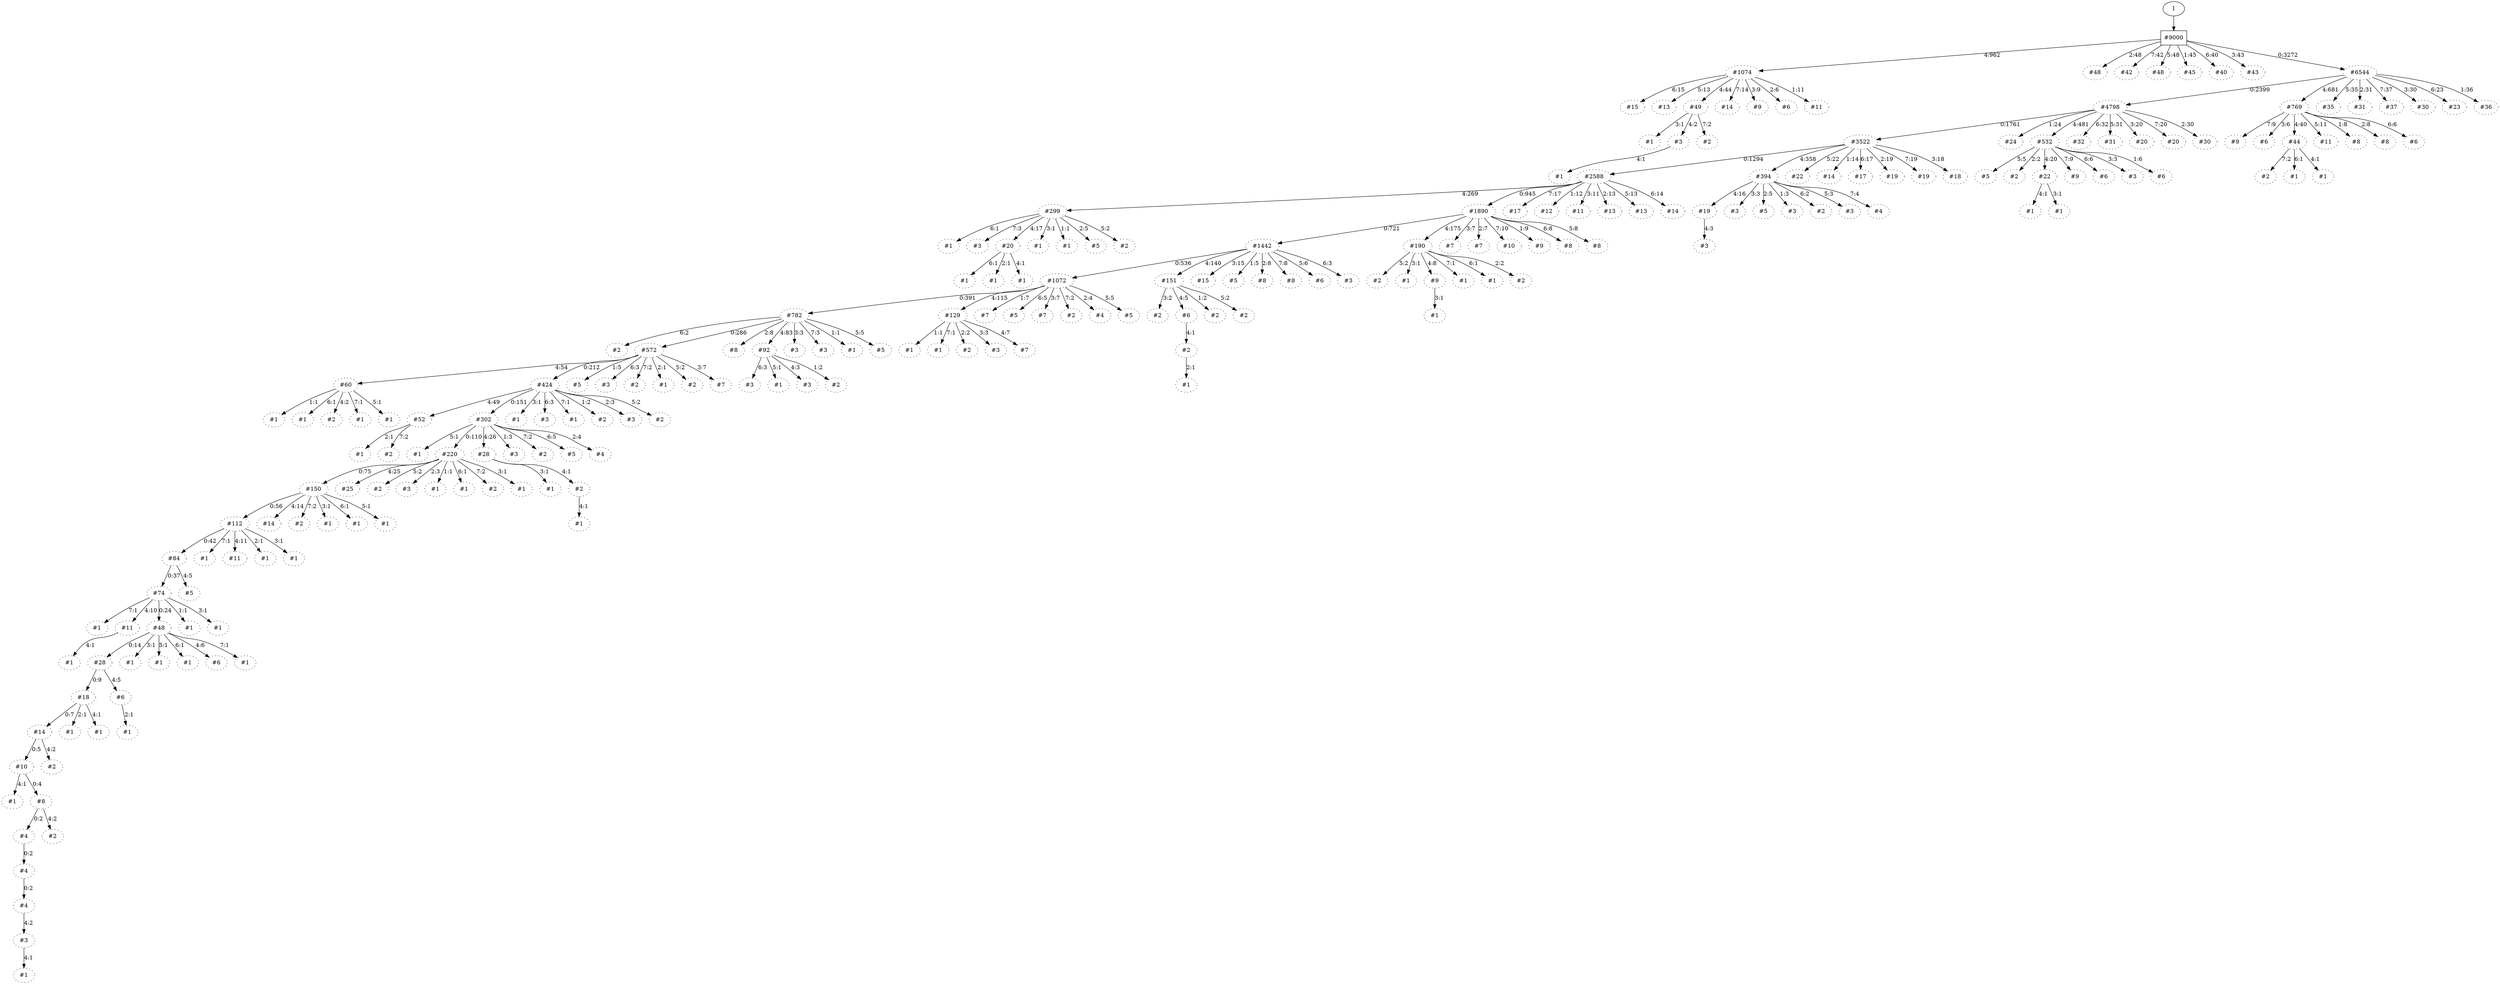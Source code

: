 // produced with flexfringe from git commitd1cf04ada0831d0605a3651971ef9a02091d8823
// dfasat/flexfringe -h=kldistance -d=kl_data -n=10 -x=0 -w=1 -a=1 -b=1 -f=1 -I=0 -t=1 -p=0.2 --output-dir=experiments/flexfringe_test/flexfringe_data/dfa /Users/nicholasrenninger/Google Drive/Grad School/specification learning/code/DPFA_DTS_product_experiment/dfasatInvestigations/experiments/flexfringe_test/flexfringe_data/flexfringe_test_train 
digraph DFA {
	0 [label="root" shape=box];
		I -> 0;
	0 [ label="#9000"  ];
		0 -> 6 [label="4:962"  ];
		0 -> 24 [label="2:48"  ];
		0 -> 53 [label="7:42"  ];
		0 -> 58 [label="5:48"  ];
		0 -> 105 [label="1:45"  ];
		0 -> 83 [label="6:40"  ];
		0 -> 92 [label="3:43"  ];
		0 -> 1 [label="0:3272"  ];
	1 [ label="#6544"  style=dotted ];
		1 -> 2 [label="0:2399"  ];
		1 -> 17 [label="4:681"  ];
		1 -> 38 [label="5:35"  ];
		1 -> 47 [label="2:31"  ];
		1 -> 101 [label="7:37"  ];
		1 -> 72 [label="3:30"  ];
		1 -> 82 [label="6:23"  ];
		1 -> 95 [label="1:36"  ];
	2 [ label="#4798"  style=dotted ];
		2 -> 3 [label="0:1761"  ];
		2 -> 7 [label="1:24"  ];
		2 -> 9 [label="4:481"  ];
		2 -> 27 [label="6:32"  ];
		2 -> 40 [label="5:31"  ];
		2 -> 41 [label="3:20"  ];
		2 -> 78 [label="7:20"  ];
		2 -> 96 [label="2:30"  ];
	3 [ label="#3522"  style=dotted ];
		3 -> 4 [label="0:1294"  ];
		3 -> 8 [label="4:358"  ];
		3 -> 36 [label="5:22"  ];
		3 -> 51 [label="1:14"  ];
		3 -> 77 [label="6:17"  ];
		3 -> 81 [label="2:19"  ];
		3 -> 110 [label="7:19"  ];
		3 -> 121 [label="3:18"  ];
	4 [ label="#2588"  style=dotted ];
		4 -> 5 [label="4:269"  ];
		4 -> 10 [label="0:945"  ];
		4 -> 39 [label="7:17"  ];
		4 -> 54 [label="1:12"  ];
		4 -> 102 [label="3:11"  ];
		4 -> 88 [label="2:13"  ];
		4 -> 152 [label="5:13"  ];
		4 -> 134 [label="6:14"  ];
	10 [ label="#1890"  style=dotted ];
		10 -> 11 [label="0:721"  ];
		10 -> 19 [label="4:175"  ];
		10 -> 103 [label="3:7"  ];
		10 -> 73 [label="2:7"  ];
		10 -> 89 [label="7:10"  ];
		10 -> 111 [label="1:9"  ];
		10 -> 124 [label="6:8"  ];
		10 -> 149 [label="5:8"  ];
	11 [ label="#1442"  style=dotted ];
		11 -> 12 [label="0:536"  ];
		11 -> 21 [label="4:140"  ];
		11 -> 52 [label="3:15"  ];
		11 -> 71 [label="1:5"  ];
		11 -> 79 [label="2:8"  ];
		11 -> 172 [label="7:8"  ];
		11 -> 114 [label="5:6"  ];
		11 -> 128 [label="6:3"  ];
	12 [ label="#1072"  style=dotted ];
		12 -> 13 [label="0:391"  ];
		12 -> 25 [label="4:115"  ];
		12 -> 69 [label="1:7"  ];
		12 -> 90 [label="6:5"  ];
		12 -> 94 [label="3:7"  ];
		12 -> 174 [label="7:2"  ];
		12 -> 129 [label="2:4"  ];
		12 -> 143 [label="5:5"  ];
	13 [ label="#782"  style=dotted ];
		13 -> 220 [label="6:2"  ];
		13 -> 14 [label="0:286"  ];
		13 -> 20 [label="2:8"  ];
		13 -> 50 [label="4:83"  ];
		13 -> 207 [label="3:3"  ];
		13 -> 189 [label="7:3"  ];
		13 -> 163 [label="1:1"  ];
		13 -> 138 [label="5:5"  ];
	14 [ label="#572"  style=dotted ];
		14 -> 15 [label="4:54"  ];
		14 -> 22 [label="0:212"  ];
		14 -> 106 [label="1:5"  ];
		14 -> 107 [label="6:3"  ];
		14 -> 87 [label="7:2"  ];
		14 -> 159 [label="2:1"  ];
		14 -> 133 [label="5:2"  ];
		14 -> 136 [label="3:7"  ];
	22 [ label="#424"  style=dotted ];
		22 -> 23 [label="4:49"  ];
		22 -> 29 [label="0:151"  ];
		22 -> 201 [label="3:1"  ];
		22 -> 193 [label="6:3"  ];
		22 -> 221 [label="7:1"  ];
		22 -> 158 [label="1:2"  ];
		22 -> 173 [label="2:3"  ];
		22 -> 140 [label="5:2"  ];
	29 [ label="#302"  style=dotted ];
		29 -> 177 [label="5:1"  ];
		29 -> 30 [label="0:110"  ];
		29 -> 46 [label="4:26"  ];
		29 -> 80 [label="1:3"  ];
		29 -> 197 [label="7:2"  ];
		29 -> 118 [label="6:5"  ];
		29 -> 135 [label="2:4"  ];
	30 [ label="#220"  style=dotted ];
		30 -> 31 [label="0:75"  ];
		30 -> 49 [label="4:25"  ];
		30 -> 108 [label="5:2"  ];
		30 -> 205 [label="2:3"  ];
		30 -> 160 [label="1:1"  ];
		30 -> 164 [label="6:1"  ];
		30 -> 117 [label="7:2"  ];
		30 -> 137 [label="3:1"  ];
	31 [ label="#150"  style=dotted ];
		31 -> 32 [label="0:56"  ];
		31 -> 48 [label="4:14"  ];
		31 -> 206 [label="7:2"  ];
		31 -> 208 [label="3:1"  ];
		31 -> 209 [label="6:1"  ];
		31 -> 155 [label="5:1"  ];
	32 [ label="#112"  style=dotted ];
		32 -> 33 [label="0:42"  ];
		32 -> 195 [label="7:1"  ];
		32 -> 93 [label="4:11"  ];
		32 -> 214 [label="2:1"  ];
		32 -> 123 [label="3:1"  ];
	33 [ label="#84"  style=dotted ];
		33 -> 34 [label="0:37"  ];
		33 -> 142 [label="4:5"  ];
	34 [ label="#74"  style=dotted ];
		34 -> 217 [label="7:1"  ];
		34 -> 35 [label="4:10"  ];
		34 -> 59 [label="0:24"  ];
		34 -> 210 [label="1:1"  ];
		34 -> 175 [label="3:1"  ];
	59 [ label="#48"  style=dotted ];
		59 -> 60 [label="0:14"  ];
		59 -> 203 [label="3:1"  ];
		59 -> 192 [label="5:1"  ];
		59 -> 222 [label="6:1"  ];
		59 -> 132 [label="4:6"  ];
		59 -> 147 [label="7:1"  ];
	60 [ label="#28"  style=dotted ];
		60 -> 61 [label="0:9"  ];
		60 -> 156 [label="4:5"  ];
	61 [ label="#18"  style=dotted ];
		61 -> 62 [label="0:7"  ];
		61 -> 224 [label="2:1"  ];
		61 -> 144 [label="4:1"  ];
	62 [ label="#14"  style=dotted ];
		62 -> 63 [label="0:5"  ];
		62 -> 115 [label="4:2"  ];
	63 [ label="#10"  style=dotted ];
		63 -> 218 [label="4:1"  ];
		63 -> 64 [label="0:4"  ];
	64 [ label="#8"  style=dotted ];
		64 -> 65 [label="0:2"  ];
		64 -> 199 [label="4:2"  ];
	65 [ label="#4"  style=dotted ];
		65 -> 66 [label="0:2"  ];
	66 [ label="#4"  style=dotted ];
		66 -> 67 [label="0:2"  ];
	67 [ label="#4"  style=dotted ];
		67 -> 68 [label="4:2"  ];
	68 [ label="#3"  style=dotted ];
		68 -> 178 [label="4:1"  ];
	178 [ label="#1"  style=dotted ];
	199 [ label="#2"  style=dotted ];
	218 [ label="#1"  style=dotted ];
	115 [ label="#2"  style=dotted ];
	144 [ label="#1"  style=dotted ];
	224 [ label="#1"  style=dotted ];
	156 [ label="#6"  style=dotted ];
		156 -> 190 [label="2:1"  ];
	190 [ label="#1"  style=dotted ];
	132 [ label="#6"  style=dotted ];
	222 [ label="#1"  style=dotted ];
	147 [ label="#1"  style=dotted ];
	203 [ label="#1"  style=dotted ];
	192 [ label="#1"  style=dotted ];
	35 [ label="#11"  style=dotted ];
		35 -> 188 [label="4:1"  ];
	188 [ label="#1"  style=dotted ];
	210 [ label="#1"  style=dotted ];
	217 [ label="#1"  style=dotted ];
	175 [ label="#1"  style=dotted ];
	142 [ label="#5"  style=dotted ];
	93 [ label="#11"  style=dotted ];
	195 [ label="#1"  style=dotted ];
	214 [ label="#1"  style=dotted ];
	123 [ label="#1"  style=dotted ];
	48 [ label="#14"  style=dotted ];
	209 [ label="#1"  style=dotted ];
	206 [ label="#2"  style=dotted ];
	208 [ label="#1"  style=dotted ];
	155 [ label="#1"  style=dotted ];
	49 [ label="#25"  style=dotted ];
	160 [ label="#1"  style=dotted ];
	164 [ label="#1"  style=dotted ];
	117 [ label="#2"  style=dotted ];
	205 [ label="#3"  style=dotted ];
	137 [ label="#1"  style=dotted ];
	108 [ label="#2"  style=dotted ];
	46 [ label="#28"  style=dotted ];
		46 -> 184 [label="3:1"  ];
		46 -> 74 [label="4:1"  ];
	74 [ label="#2"  style=dotted ];
		74 -> 75 [label="4:1"  ];
	75 [ label="#1"  style=dotted ];
	184 [ label="#1"  style=dotted ];
	80 [ label="#3"  style=dotted ];
	118 [ label="#5"  style=dotted ];
	197 [ label="#2"  style=dotted ];
	135 [ label="#4"  style=dotted ];
	177 [ label="#1"  style=dotted ];
	23 [ label="#52"  style=dotted ];
		23 -> 154 [label="2:1"  ];
		23 -> 116 [label="7:2"  ];
	116 [ label="#2"  style=dotted ];
	154 [ label="#1"  style=dotted ];
	158 [ label="#2"  style=dotted ];
	193 [ label="#3"  style=dotted ];
	221 [ label="#1"  style=dotted ];
	173 [ label="#3"  style=dotted ];
	201 [ label="#1"  style=dotted ];
	140 [ label="#2"  style=dotted ];
	15 [ label="#60"  style=dotted ];
		15 -> 176 [label="1:1"  ];
		15 -> 16 [label="6:1"  ];
		15 -> 57 [label="4:2"  ];
		15 -> 191 [label="7:1"  ];
		15 -> 223 [label="5:1"  ];
	57 [ label="#2"  style=dotted ];
	176 [ label="#1"  style=dotted ];
	16 [ label="#1"  style=dotted ];
	191 [ label="#1"  style=dotted ];
	223 [ label="#1"  style=dotted ];
	106 [ label="#5"  style=dotted ];
	107 [ label="#3"  style=dotted ];
	87 [ label="#2"  style=dotted ];
	159 [ label="#1"  style=dotted ];
	136 [ label="#7"  style=dotted ];
	133 [ label="#2"  style=dotted ];
	50 [ label="#92"  style=dotted ];
		50 -> 91 [label="6:3"  ];
		50 -> 98 [label="5:1"  ];
		50 -> 186 [label="4:3"  ];
		50 -> 171 [label="1:2"  ];
	186 [ label="#3"  style=dotted ];
	171 [ label="#2"  style=dotted ];
	91 [ label="#3"  style=dotted ];
	98 [ label="#1"  style=dotted ];
	163 [ label="#1"  style=dotted ];
	220 [ label="#2"  style=dotted ];
	189 [ label="#3"  style=dotted ];
	20 [ label="#8"  style=dotted ];
	207 [ label="#3"  style=dotted ];
	138 [ label="#5"  style=dotted ];
	25 [ label="#129"  style=dotted ];
		25 -> 179 [label="1:1"  ];
		25 -> 219 [label="7:1"  ];
		25 -> 198 [label="2:2"  ];
		25 -> 168 [label="3:3"  ];
		25 -> 120 [label="4:7"  ];
	120 [ label="#7"  style=dotted ];
	179 [ label="#1"  style=dotted ];
	219 [ label="#1"  style=dotted ];
	198 [ label="#2"  style=dotted ];
	168 [ label="#3"  style=dotted ];
	69 [ label="#7"  style=dotted ];
	90 [ label="#5"  style=dotted ];
	174 [ label="#2"  style=dotted ];
	129 [ label="#4"  style=dotted ];
	94 [ label="#7"  style=dotted ];
	143 [ label="#5"  style=dotted ];
	21 [ label="#151"  style=dotted ];
		21 -> 28 [label="3:2"  ];
		21 -> 42 [label="4:5"  ];
		21 -> 97 [label="1:2"  ];
		21 -> 146 [label="5:2"  ];
	42 [ label="#6"  style=dotted ];
		42 -> 43 [label="4:1"  ];
	43 [ label="#2"  style=dotted ];
		43 -> 44 [label="2:1"  ];
	44 [ label="#1"  style=dotted ];
	97 [ label="#2"  style=dotted ];
	28 [ label="#2"  style=dotted ];
	146 [ label="#2"  style=dotted ];
	71 [ label="#5"  style=dotted ];
	128 [ label="#3"  style=dotted ];
	172 [ label="#8"  style=dotted ];
	79 [ label="#8"  style=dotted ];
	52 [ label="#15"  style=dotted ];
	114 [ label="#6"  style=dotted ];
	19 [ label="#190"  style=dotted ];
		19 -> 45 [label="5:2"  ];
		19 -> 194 [label="3:1"  ];
		19 -> 70 [label="4:8"  ];
		19 -> 213 [label="7:1"  ];
		19 -> 126 [label="6:1"  ];
		19 -> 145 [label="2:2"  ];
	70 [ label="#9"  style=dotted ];
		70 -> 104 [label="3:1"  ];
	104 [ label="#1"  style=dotted ];
	126 [ label="#1"  style=dotted ];
	213 [ label="#1"  style=dotted ];
	145 [ label="#2"  style=dotted ];
	194 [ label="#1"  style=dotted ];
	45 [ label="#2"  style=dotted ];
	111 [ label="#9"  style=dotted ];
	124 [ label="#8"  style=dotted ];
	89 [ label="#10"  style=dotted ];
	73 [ label="#7"  style=dotted ];
	103 [ label="#7"  style=dotted ];
	149 [ label="#8"  style=dotted ];
	5 [ label="#299"  style=dotted ];
		5 -> 180 [label="6:1"  ];
		5 -> 181 [label="7:3"  ];
		5 -> 99 [label="4:17"  ];
		5 -> 200 [label="3:1"  ];
		5 -> 202 [label="1:1"  ];
		5 -> 151 [label="2:5"  ];
		5 -> 112 [label="5:2"  ];
	99 [ label="#20"  style=dotted ];
		99 -> 216 [label="6:1"  ];
		99 -> 100 [label="2:1"  ];
		99 -> 122 [label="4:1"  ];
	122 [ label="#1"  style=dotted ];
	216 [ label="#1"  style=dotted ];
	100 [ label="#1"  style=dotted ];
	202 [ label="#1"  style=dotted ];
	180 [ label="#1"  style=dotted ];
	181 [ label="#3"  style=dotted ];
	151 [ label="#5"  style=dotted ];
	200 [ label="#1"  style=dotted ];
	112 [ label="#2"  style=dotted ];
	54 [ label="#12"  style=dotted ];
	134 [ label="#14"  style=dotted ];
	39 [ label="#17"  style=dotted ];
	88 [ label="#13"  style=dotted ];
	102 [ label="#11"  style=dotted ];
	152 [ label="#13"  style=dotted ];
	8 [ label="#394"  style=dotted ];
		8 -> 37 [label="4:16"  ];
		8 -> 185 [label="3:3"  ];
		8 -> 157 [label="2:5"  ];
		8 -> 162 [label="1:3"  ];
		8 -> 165 [label="6:2"  ];
		8 -> 166 [label="5:3"  ];
		8 -> 169 [label="7:4"  ];
	37 [ label="#19"  style=dotted ];
		37 -> 139 [label="4:3"  ];
	139 [ label="#3"  style=dotted ];
	162 [ label="#3"  style=dotted ];
	165 [ label="#2"  style=dotted ];
	169 [ label="#4"  style=dotted ];
	157 [ label="#5"  style=dotted ];
	185 [ label="#3"  style=dotted ];
	166 [ label="#3"  style=dotted ];
	51 [ label="#14"  style=dotted ];
	77 [ label="#17"  style=dotted ];
	110 [ label="#19"  style=dotted ];
	81 [ label="#19"  style=dotted ];
	121 [ label="#18"  style=dotted ];
	36 [ label="#22"  style=dotted ];
	9 [ label="#532"  style=dotted ];
		9 -> 183 [label="5:5"  ];
		9 -> 196 [label="2:2"  ];
		9 -> 84 [label="4:20"  ];
		9 -> 170 [label="7:9"  ];
		9 -> 113 [label="6:6"  ];
		9 -> 148 [label="3:3"  ];
		9 -> 150 [label="1:6"  ];
	84 [ label="#22"  style=dotted ];
		84 -> 215 [label="4:1"  ];
		84 -> 187 [label="3:1"  ];
	215 [ label="#1"  style=dotted ];
	187 [ label="#1"  style=dotted ];
	150 [ label="#6"  style=dotted ];
	113 [ label="#6"  style=dotted ];
	170 [ label="#9"  style=dotted ];
	196 [ label="#2"  style=dotted ];
	148 [ label="#3"  style=dotted ];
	183 [ label="#5"  style=dotted ];
	7 [ label="#24"  style=dotted ];
	27 [ label="#32"  style=dotted ];
	78 [ label="#20"  style=dotted ];
	96 [ label="#30"  style=dotted ];
	41 [ label="#20"  style=dotted ];
	40 [ label="#31"  style=dotted ];
	17 [ label="#769"  style=dotted ];
		17 -> 18 [label="7:9"  ];
		17 -> 55 [label="3:6"  ];
		17 -> 56 [label="4:40"  ];
		17 -> 76 [label="5:11"  ];
		17 -> 153 [label="1:8"  ];
		17 -> 127 [label="2:8"  ];
		17 -> 130 [label="6:6"  ];
	56 [ label="#44"  style=dotted ];
		56 -> 211 [label="7:2"  ];
		56 -> 212 [label="6:1"  ];
		56 -> 141 [label="4:1"  ];
	141 [ label="#1"  style=dotted ];
	212 [ label="#1"  style=dotted ];
	211 [ label="#2"  style=dotted ];
	153 [ label="#8"  style=dotted ];
	130 [ label="#6"  style=dotted ];
	18 [ label="#9"  style=dotted ];
	127 [ label="#8"  style=dotted ];
	55 [ label="#6"  style=dotted ];
	76 [ label="#11"  style=dotted ];
	95 [ label="#36"  style=dotted ];
	82 [ label="#23"  style=dotted ];
	101 [ label="#37"  style=dotted ];
	47 [ label="#31"  style=dotted ];
	72 [ label="#30"  style=dotted ];
	38 [ label="#35"  style=dotted ];
	6 [ label="#1074"  style=dotted ];
		6 -> 26 [label="6:15"  ];
		6 -> 85 [label="5:13"  ];
		6 -> 86 [label="4:44"  ];
		6 -> 161 [label="7:14"  ];
		6 -> 109 [label="3:9"  ];
		6 -> 119 [label="2:6"  ];
		6 -> 125 [label="1:11"  ];
	86 [ label="#49"  style=dotted ];
		86 -> 204 [label="3:1"  ];
		86 -> 167 [label="4:2"  ];
		86 -> 131 [label="7:2"  ];
	167 [ label="#3"  style=dotted ];
		167 -> 182 [label="4:1"  ];
	182 [ label="#1"  style=dotted ];
	131 [ label="#2"  style=dotted ];
	204 [ label="#1"  style=dotted ];
	125 [ label="#11"  style=dotted ];
	26 [ label="#15"  style=dotted ];
	161 [ label="#14"  style=dotted ];
	119 [ label="#6"  style=dotted ];
	109 [ label="#9"  style=dotted ];
	85 [ label="#13"  style=dotted ];
	105 [ label="#45"  style=dotted ];
	83 [ label="#40"  style=dotted ];
	53 [ label="#42"  style=dotted ];
	24 [ label="#48"  style=dotted ];
	92 [ label="#43"  style=dotted ];
	58 [ label="#48"  style=dotted ];
}
